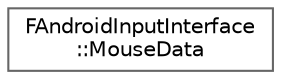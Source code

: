 digraph "Graphical Class Hierarchy"
{
 // INTERACTIVE_SVG=YES
 // LATEX_PDF_SIZE
  bgcolor="transparent";
  edge [fontname=Helvetica,fontsize=10,labelfontname=Helvetica,labelfontsize=10];
  node [fontname=Helvetica,fontsize=10,shape=box,height=0.2,width=0.4];
  rankdir="LR";
  Node0 [id="Node000000",label="FAndroidInputInterface\l::MouseData",height=0.2,width=0.4,color="grey40", fillcolor="white", style="filled",URL="$d3/d7b/structFAndroidInputInterface_1_1MouseData.html",tooltip=" "];
}
